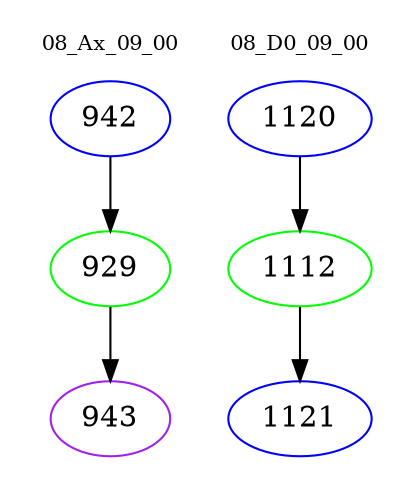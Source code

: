digraph{
subgraph cluster_0 {
color = white
label = "08_Ax_09_00";
fontsize=10;
T0_942 [label="942", color="blue"]
T0_942 -> T0_929 [color="black"]
T0_929 [label="929", color="green"]
T0_929 -> T0_943 [color="black"]
T0_943 [label="943", color="purple"]
}
subgraph cluster_1 {
color = white
label = "08_D0_09_00";
fontsize=10;
T1_1120 [label="1120", color="blue"]
T1_1120 -> T1_1112 [color="black"]
T1_1112 [label="1112", color="green"]
T1_1112 -> T1_1121 [color="black"]
T1_1121 [label="1121", color="blue"]
}
}
